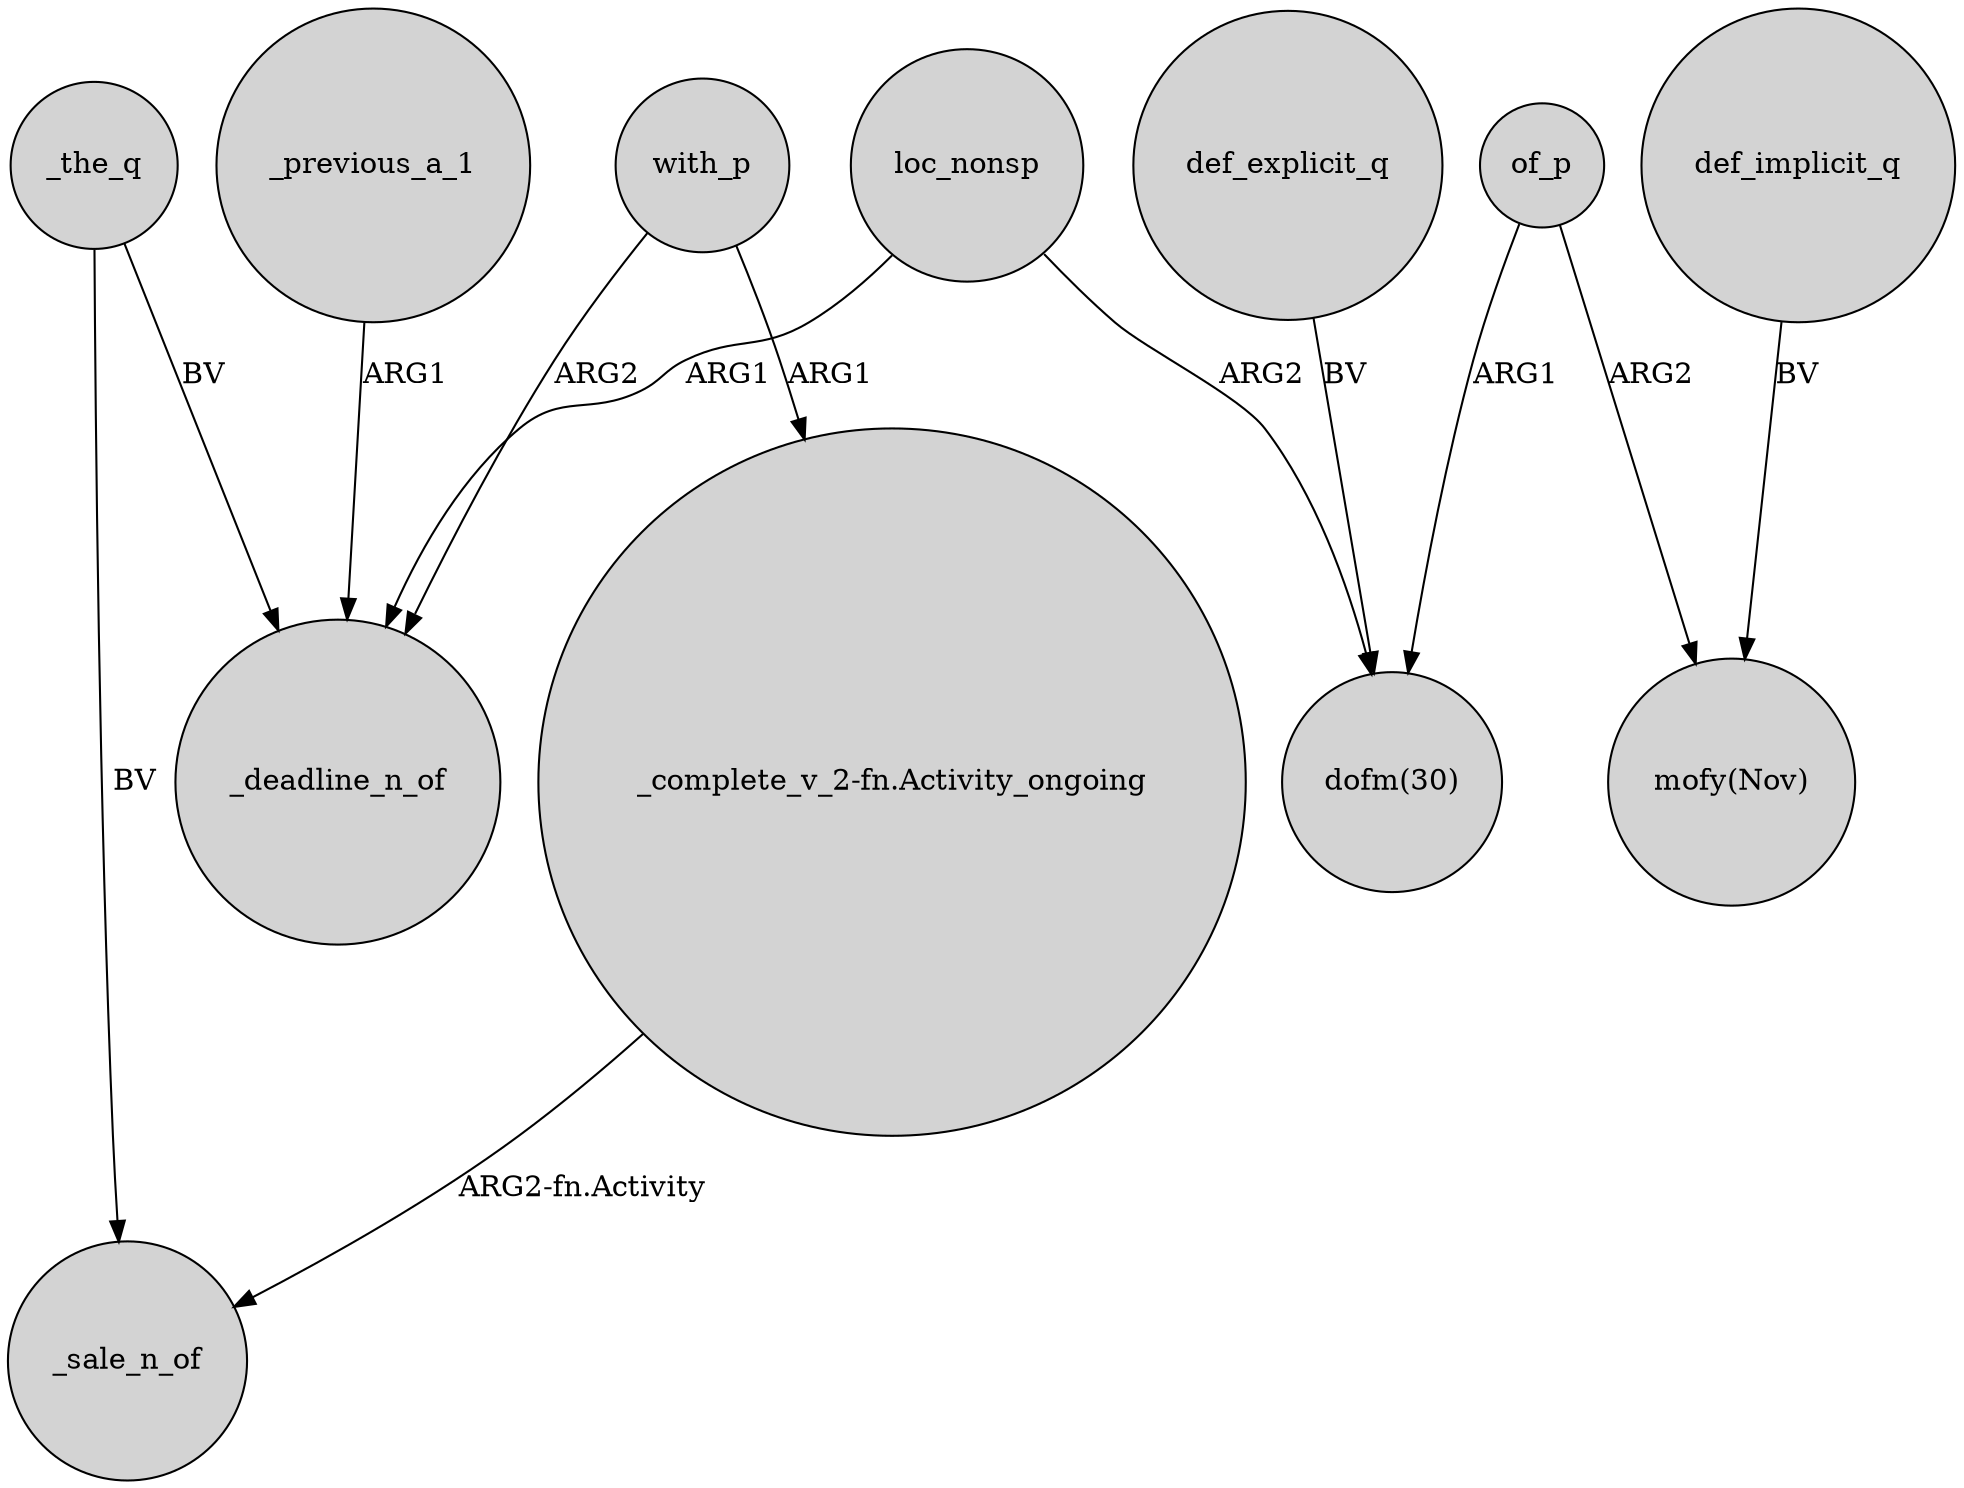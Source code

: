 digraph {
	node [shape=circle style=filled]
	_previous_a_1 -> _deadline_n_of [label=ARG1]
	_the_q -> _deadline_n_of [label=BV]
	of_p -> "dofm(30)" [label=ARG1]
	def_explicit_q -> "dofm(30)" [label=BV]
	def_implicit_q -> "mofy(Nov)" [label=BV]
	"_complete_v_2-fn.Activity_ongoing" -> _sale_n_of [label="ARG2-fn.Activity"]
	with_p -> "_complete_v_2-fn.Activity_ongoing" [label=ARG1]
	with_p -> _deadline_n_of [label=ARG2]
	of_p -> "mofy(Nov)" [label=ARG2]
	loc_nonsp -> "dofm(30)" [label=ARG2]
	_the_q -> _sale_n_of [label=BV]
	loc_nonsp -> _deadline_n_of [label=ARG1]
}
